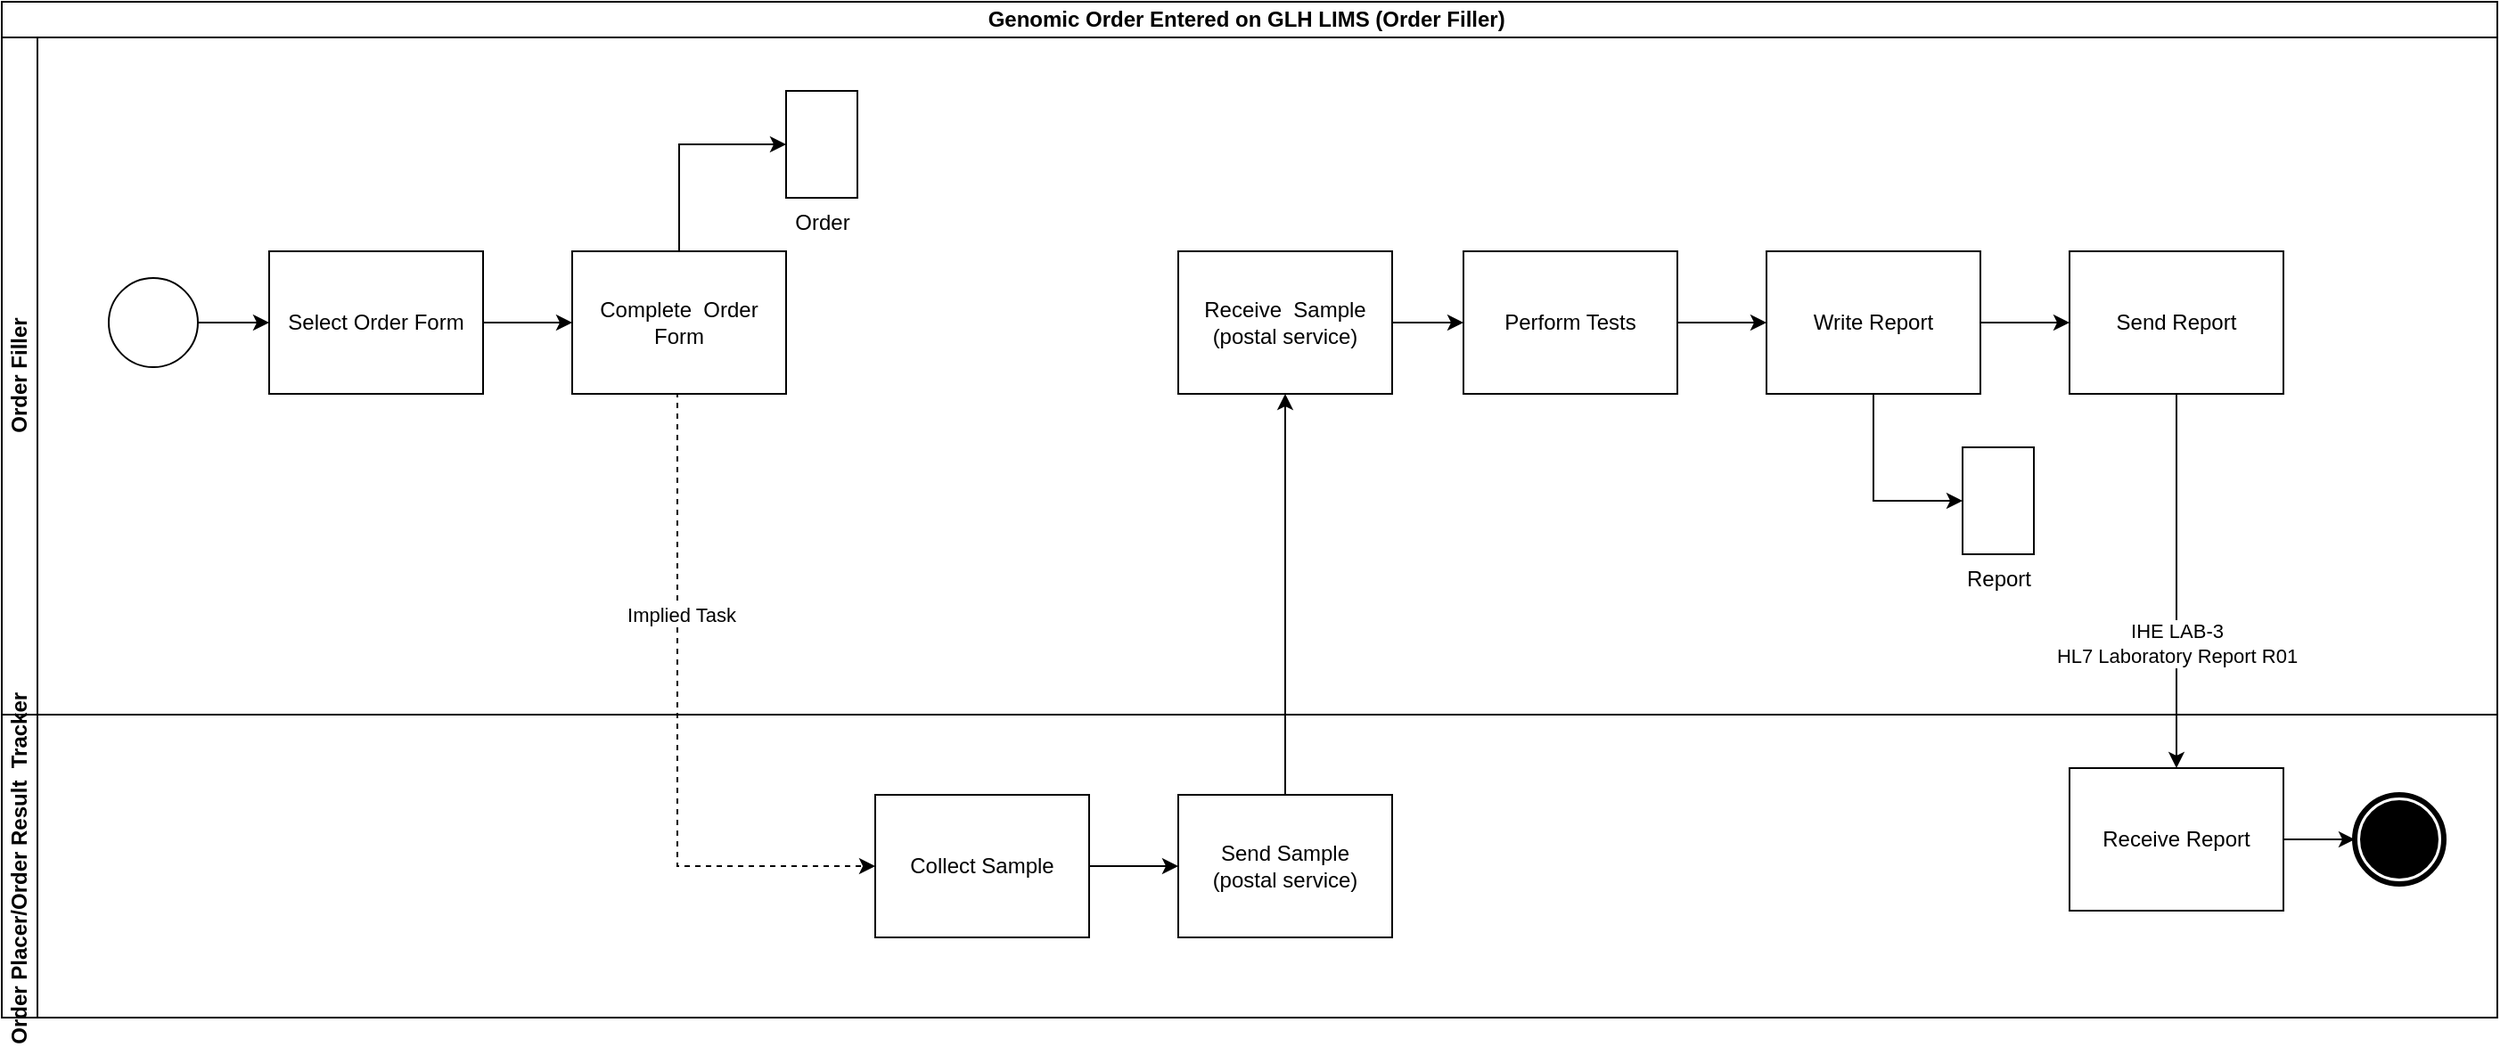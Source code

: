<mxfile version="26.1.0">
  <diagram name="Page-1" id="MafnDJ-7xix2ASmtRGoa">
    <mxGraphModel grid="1" page="1" gridSize="10" guides="1" tooltips="1" connect="1" arrows="1" fold="1" pageScale="1" pageWidth="827" pageHeight="1169" math="0" shadow="0">
      <root>
        <mxCell id="0" />
        <mxCell id="1" parent="0" />
        <mxCell id="jTdIVBTPUZk9hlG6x69J-1" value="Genomic Order Entered on GLH LIMS (Order Filler)&amp;nbsp;" style="swimlane;html=1;childLayout=stackLayout;resizeParent=1;resizeParentMax=0;horizontal=1;startSize=20;horizontalStack=0;whiteSpace=wrap;" vertex="1" parent="1">
          <mxGeometry x="40" y="40" width="1400" height="570" as="geometry" />
        </mxCell>
        <mxCell id="jTdIVBTPUZk9hlG6x69J-2" value="Order Filler" style="swimlane;html=1;startSize=20;horizontal=0;" vertex="1" parent="jTdIVBTPUZk9hlG6x69J-1">
          <mxGeometry y="20" width="1400" height="380" as="geometry" />
        </mxCell>
        <mxCell id="jTdIVBTPUZk9hlG6x69J-7" value="" style="edgeStyle=orthogonalEdgeStyle;rounded=0;orthogonalLoop=1;jettySize=auto;html=1;entryX=0;entryY=0.5;entryDx=0;entryDy=0;entryPerimeter=0;" edge="1" parent="jTdIVBTPUZk9hlG6x69J-2" source="jTdIVBTPUZk9hlG6x69J-5" target="jTdIVBTPUZk9hlG6x69J-8">
          <mxGeometry relative="1" as="geometry">
            <mxPoint x="155" y="160" as="targetPoint" />
          </mxGeometry>
        </mxCell>
        <mxCell id="jTdIVBTPUZk9hlG6x69J-5" value="" style="points=[[0.145,0.145,0],[0.5,0,0],[0.855,0.145,0],[1,0.5,0],[0.855,0.855,0],[0.5,1,0],[0.145,0.855,0],[0,0.5,0]];shape=mxgraph.bpmn.event;html=1;verticalLabelPosition=bottom;labelBackgroundColor=#ffffff;verticalAlign=top;align=center;perimeter=ellipsePerimeter;outlineConnect=0;aspect=fixed;outline=standard;symbol=general;" vertex="1" parent="jTdIVBTPUZk9hlG6x69J-2">
          <mxGeometry x="60" y="135" width="50" height="50" as="geometry" />
        </mxCell>
        <mxCell id="jTdIVBTPUZk9hlG6x69J-10" style="edgeStyle=orthogonalEdgeStyle;rounded=0;orthogonalLoop=1;jettySize=auto;html=1;" edge="1" parent="jTdIVBTPUZk9hlG6x69J-2" source="jTdIVBTPUZk9hlG6x69J-8" target="jTdIVBTPUZk9hlG6x69J-9">
          <mxGeometry relative="1" as="geometry" />
        </mxCell>
        <mxCell id="jTdIVBTPUZk9hlG6x69J-8" value="Select Order Form" style="points=[[0.25,0,0],[0.5,0,0],[0.75,0,0],[1,0.25,0],[1,0.5,0],[1,0.75,0],[0.75,1,0],[0.5,1,0],[0.25,1,0],[0,0.75,0],[0,0.5,0],[0,0.25,0]];shape=mxgraph.bpmn.task2;whiteSpace=wrap;rectStyle=rounded;size=10;html=1;container=1;expand=0;collapsible=0;taskMarker=user;" vertex="1" parent="jTdIVBTPUZk9hlG6x69J-2">
          <mxGeometry x="150" y="120" width="120" height="80" as="geometry" />
        </mxCell>
        <mxCell id="jTdIVBTPUZk9hlG6x69J-9" value="Complete&amp;nbsp; Order Form" style="points=[[0.25,0,0],[0.5,0,0],[0.75,0,0],[1,0.25,0],[1,0.5,0],[1,0.75,0],[0.75,1,0],[0.5,1,0],[0.25,1,0],[0,0.75,0],[0,0.5,0],[0,0.25,0]];shape=mxgraph.bpmn.task2;whiteSpace=wrap;rectStyle=rounded;size=10;html=1;container=1;expand=0;collapsible=0;taskMarker=user;" vertex="1" parent="jTdIVBTPUZk9hlG6x69J-2">
          <mxGeometry x="320" y="120" width="120" height="80" as="geometry" />
        </mxCell>
        <mxCell id="jTdIVBTPUZk9hlG6x69J-16" value="Order" style="shape=mxgraph.bpmn.data2;labelPosition=center;verticalLabelPosition=bottom;align=center;verticalAlign=top;size=15;html=1;bpmnTransferType=output;" vertex="1" parent="jTdIVBTPUZk9hlG6x69J-2">
          <mxGeometry x="440" y="30" width="40" height="60" as="geometry" />
        </mxCell>
        <mxCell id="jTdIVBTPUZk9hlG6x69J-17" style="edgeStyle=orthogonalEdgeStyle;rounded=0;orthogonalLoop=1;jettySize=auto;html=1;entryX=0;entryY=0.5;entryDx=0;entryDy=0;entryPerimeter=0;" edge="1" parent="jTdIVBTPUZk9hlG6x69J-2" source="jTdIVBTPUZk9hlG6x69J-9" target="jTdIVBTPUZk9hlG6x69J-16">
          <mxGeometry relative="1" as="geometry" />
        </mxCell>
        <mxCell id="jTdIVBTPUZk9hlG6x69J-43" value="Receive&amp;nbsp; Sample&lt;br&gt;(postal service)" style="points=[[0.25,0,0],[0.5,0,0],[0.75,0,0],[1,0.25,0],[1,0.5,0],[1,0.75,0],[0.75,1,0],[0.5,1,0],[0.25,1,0],[0,0.75,0],[0,0.5,0],[0,0.25,0]];shape=mxgraph.bpmn.task2;whiteSpace=wrap;rectStyle=rounded;size=10;html=1;container=1;expand=0;collapsible=0;taskMarker=receive;" vertex="1" parent="jTdIVBTPUZk9hlG6x69J-2">
          <mxGeometry x="660" y="120" width="120" height="80" as="geometry" />
        </mxCell>
        <mxCell id="jTdIVBTPUZk9hlG6x69J-18" value="Perform Tests" style="points=[[0.25,0,0],[0.5,0,0],[0.75,0,0],[1,0.25,0],[1,0.5,0],[1,0.75,0],[0.75,1,0],[0.5,1,0],[0.25,1,0],[0,0.75,0],[0,0.5,0],[0,0.25,0]];shape=mxgraph.bpmn.task2;whiteSpace=wrap;rectStyle=rounded;size=10;html=1;container=1;expand=0;collapsible=0;taskMarker=user;" vertex="1" parent="jTdIVBTPUZk9hlG6x69J-2">
          <mxGeometry x="820" y="120" width="120" height="80" as="geometry" />
        </mxCell>
        <mxCell id="jTdIVBTPUZk9hlG6x69J-23" style="edgeStyle=orthogonalEdgeStyle;rounded=0;orthogonalLoop=1;jettySize=auto;html=1;entryX=0;entryY=0.5;entryDx=0;entryDy=0;entryPerimeter=0;" edge="1" parent="jTdIVBTPUZk9hlG6x69J-2" source="jTdIVBTPUZk9hlG6x69J-43" target="jTdIVBTPUZk9hlG6x69J-18">
          <mxGeometry relative="1" as="geometry" />
        </mxCell>
        <mxCell id="jTdIVBTPUZk9hlG6x69J-32" value="Write Report" style="points=[[0.25,0,0],[0.5,0,0],[0.75,0,0],[1,0.25,0],[1,0.5,0],[1,0.75,0],[0.75,1,0],[0.5,1,0],[0.25,1,0],[0,0.75,0],[0,0.5,0],[0,0.25,0]];shape=mxgraph.bpmn.task2;whiteSpace=wrap;rectStyle=rounded;size=10;html=1;container=1;expand=0;collapsible=0;taskMarker=user;" vertex="1" parent="jTdIVBTPUZk9hlG6x69J-2">
          <mxGeometry x="990" y="120" width="120" height="80" as="geometry" />
        </mxCell>
        <mxCell id="jTdIVBTPUZk9hlG6x69J-33" style="edgeStyle=orthogonalEdgeStyle;rounded=0;orthogonalLoop=1;jettySize=auto;html=1;entryX=0;entryY=0.5;entryDx=0;entryDy=0;entryPerimeter=0;" edge="1" parent="jTdIVBTPUZk9hlG6x69J-2" source="jTdIVBTPUZk9hlG6x69J-18" target="jTdIVBTPUZk9hlG6x69J-32">
          <mxGeometry relative="1" as="geometry" />
        </mxCell>
        <mxCell id="jTdIVBTPUZk9hlG6x69J-34" value="Send Report" style="points=[[0.25,0,0],[0.5,0,0],[0.75,0,0],[1,0.25,0],[1,0.5,0],[1,0.75,0],[0.75,1,0],[0.5,1,0],[0.25,1,0],[0,0.75,0],[0,0.5,0],[0,0.25,0]];shape=mxgraph.bpmn.task2;whiteSpace=wrap;rectStyle=rounded;size=10;html=1;container=1;expand=0;collapsible=0;taskMarker=send;" vertex="1" parent="jTdIVBTPUZk9hlG6x69J-2">
          <mxGeometry x="1160" y="120" width="120" height="80" as="geometry" />
        </mxCell>
        <mxCell id="jTdIVBTPUZk9hlG6x69J-37" style="edgeStyle=orthogonalEdgeStyle;rounded=0;orthogonalLoop=1;jettySize=auto;html=1;entryX=0;entryY=0.5;entryDx=0;entryDy=0;entryPerimeter=0;" edge="1" parent="jTdIVBTPUZk9hlG6x69J-2" source="jTdIVBTPUZk9hlG6x69J-32" target="jTdIVBTPUZk9hlG6x69J-34">
          <mxGeometry relative="1" as="geometry" />
        </mxCell>
        <mxCell id="jTdIVBTPUZk9hlG6x69J-41" value="Report" style="shape=mxgraph.bpmn.data2;labelPosition=center;verticalLabelPosition=bottom;align=center;verticalAlign=top;size=15;html=1;bpmnTransferType=output;" vertex="1" parent="jTdIVBTPUZk9hlG6x69J-2">
          <mxGeometry x="1100" y="230" width="40" height="60" as="geometry" />
        </mxCell>
        <mxCell id="jTdIVBTPUZk9hlG6x69J-42" style="edgeStyle=orthogonalEdgeStyle;rounded=0;orthogonalLoop=1;jettySize=auto;html=1;entryX=0;entryY=0.5;entryDx=0;entryDy=0;entryPerimeter=0;" edge="1" parent="jTdIVBTPUZk9hlG6x69J-2" source="jTdIVBTPUZk9hlG6x69J-32" target="jTdIVBTPUZk9hlG6x69J-41">
          <mxGeometry relative="1" as="geometry">
            <Array as="points">
              <mxPoint x="1050" y="260" />
            </Array>
          </mxGeometry>
        </mxCell>
        <mxCell id="jTdIVBTPUZk9hlG6x69J-4" value="Order Placer/Order Result&amp;nbsp; Tracker&amp;nbsp;" style="swimlane;html=1;startSize=20;horizontal=0;" vertex="1" parent="jTdIVBTPUZk9hlG6x69J-1">
          <mxGeometry y="400" width="1400" height="170" as="geometry" />
        </mxCell>
        <mxCell id="Qv9ZNP5zF3m_BVQx5oD--1" value="Collect Sample" style="points=[[0.25,0,0],[0.5,0,0],[0.75,0,0],[1,0.25,0],[1,0.5,0],[1,0.75,0],[0.75,1,0],[0.5,1,0],[0.25,1,0],[0,0.75,0],[0,0.5,0],[0,0.25,0]];shape=mxgraph.bpmn.task2;whiteSpace=wrap;rectStyle=rounded;size=10;html=1;container=1;expand=0;collapsible=0;taskMarker=user;" vertex="1" parent="jTdIVBTPUZk9hlG6x69J-4">
          <mxGeometry x="490" y="45" width="120" height="80" as="geometry" />
        </mxCell>
        <mxCell id="jTdIVBTPUZk9hlG6x69J-30" value="Send Sample&lt;br&gt;(postal service)" style="points=[[0.25,0,0],[0.5,0,0],[0.75,0,0],[1,0.25,0],[1,0.5,0],[1,0.75,0],[0.75,1,0],[0.5,1,0],[0.25,1,0],[0,0.75,0],[0,0.5,0],[0,0.25,0]];shape=mxgraph.bpmn.task2;whiteSpace=wrap;rectStyle=rounded;size=10;html=1;container=1;expand=0;collapsible=0;taskMarker=send;" vertex="1" parent="jTdIVBTPUZk9hlG6x69J-4">
          <mxGeometry x="660" y="45" width="120" height="80" as="geometry" />
        </mxCell>
        <mxCell id="jTdIVBTPUZk9hlG6x69J-31" style="edgeStyle=orthogonalEdgeStyle;rounded=0;orthogonalLoop=1;jettySize=auto;html=1;entryX=0;entryY=0.5;entryDx=0;entryDy=0;entryPerimeter=0;exitX=1;exitY=0.5;exitDx=0;exitDy=0;exitPerimeter=0;" edge="1" parent="jTdIVBTPUZk9hlG6x69J-4" source="Qv9ZNP5zF3m_BVQx5oD--1" target="jTdIVBTPUZk9hlG6x69J-30">
          <mxGeometry relative="1" as="geometry">
            <mxPoint x="610" y="-325" as="sourcePoint" />
          </mxGeometry>
        </mxCell>
        <mxCell id="jTdIVBTPUZk9hlG6x69J-35" value="Receive Report" style="points=[[0.25,0,0],[0.5,0,0],[0.75,0,0],[1,0.25,0],[1,0.5,0],[1,0.75,0],[0.75,1,0],[0.5,1,0],[0.25,1,0],[0,0.75,0],[0,0.5,0],[0,0.25,0]];shape=mxgraph.bpmn.task2;whiteSpace=wrap;rectStyle=rounded;size=10;html=1;container=1;expand=0;collapsible=0;taskMarker=receive;" vertex="1" parent="jTdIVBTPUZk9hlG6x69J-4">
          <mxGeometry x="1160" y="30" width="120" height="80" as="geometry" />
        </mxCell>
        <mxCell id="jTdIVBTPUZk9hlG6x69J-38" value="" style="points=[[0.145,0.145,0],[0.5,0,0],[0.855,0.145,0],[1,0.5,0],[0.855,0.855,0],[0.5,1,0],[0.145,0.855,0],[0,0.5,0]];shape=mxgraph.bpmn.event;html=1;verticalLabelPosition=bottom;labelBackgroundColor=#ffffff;verticalAlign=top;align=center;perimeter=ellipsePerimeter;outlineConnect=0;aspect=fixed;outline=end;symbol=terminate;" vertex="1" parent="jTdIVBTPUZk9hlG6x69J-4">
          <mxGeometry x="1320" y="45" width="50" height="50" as="geometry" />
        </mxCell>
        <mxCell id="jTdIVBTPUZk9hlG6x69J-39" style="edgeStyle=orthogonalEdgeStyle;rounded=0;orthogonalLoop=1;jettySize=auto;html=1;" edge="1" parent="jTdIVBTPUZk9hlG6x69J-4" source="jTdIVBTPUZk9hlG6x69J-35" target="jTdIVBTPUZk9hlG6x69J-38">
          <mxGeometry relative="1" as="geometry" />
        </mxCell>
        <mxCell id="jTdIVBTPUZk9hlG6x69J-45" style="edgeStyle=orthogonalEdgeStyle;rounded=0;orthogonalLoop=1;jettySize=auto;html=1;" edge="1" parent="jTdIVBTPUZk9hlG6x69J-1" source="jTdIVBTPUZk9hlG6x69J-30" target="jTdIVBTPUZk9hlG6x69J-43">
          <mxGeometry relative="1" as="geometry" />
        </mxCell>
        <mxCell id="jTdIVBTPUZk9hlG6x69J-36" style="edgeStyle=orthogonalEdgeStyle;rounded=0;orthogonalLoop=1;jettySize=auto;html=1;" edge="1" parent="jTdIVBTPUZk9hlG6x69J-1" source="jTdIVBTPUZk9hlG6x69J-34" target="jTdIVBTPUZk9hlG6x69J-35">
          <mxGeometry relative="1" as="geometry" />
        </mxCell>
        <mxCell id="jTdIVBTPUZk9hlG6x69J-40" value="IHE LAB-3&lt;br&gt;HL7 Laboratory Report R01" style="edgeLabel;html=1;align=center;verticalAlign=middle;resizable=0;points=[];" connectable="0" vertex="1" parent="jTdIVBTPUZk9hlG6x69J-36">
          <mxGeometry x="0.038" y="1" relative="1" as="geometry">
            <mxPoint x="-1" y="31" as="offset" />
          </mxGeometry>
        </mxCell>
        <mxCell id="Qv9ZNP5zF3m_BVQx5oD--2" style="edgeStyle=orthogonalEdgeStyle;rounded=0;orthogonalLoop=1;jettySize=auto;html=1;dashed=1;exitX=0.5;exitY=1;exitDx=0;exitDy=0;exitPerimeter=0;entryX=0;entryY=0.5;entryDx=0;entryDy=0;entryPerimeter=0;" edge="1" parent="jTdIVBTPUZk9hlG6x69J-1" source="jTdIVBTPUZk9hlG6x69J-9" target="Qv9ZNP5zF3m_BVQx5oD--1">
          <mxGeometry relative="1" as="geometry">
            <mxPoint x="379" y="510" as="sourcePoint" />
            <mxPoint x="490.0" y="587.04" as="targetPoint" />
            <Array as="points">
              <mxPoint x="379" y="220" />
              <mxPoint x="379" y="485" />
            </Array>
          </mxGeometry>
        </mxCell>
        <mxCell id="Qv9ZNP5zF3m_BVQx5oD--3" value="Implied Task" style="edgeLabel;html=1;align=center;verticalAlign=middle;resizable=0;points=[];" connectable="0" vertex="1" parent="Qv9ZNP5zF3m_BVQx5oD--2">
          <mxGeometry x="-0.34" y="2" relative="1" as="geometry">
            <mxPoint as="offset" />
          </mxGeometry>
        </mxCell>
      </root>
    </mxGraphModel>
  </diagram>
</mxfile>

